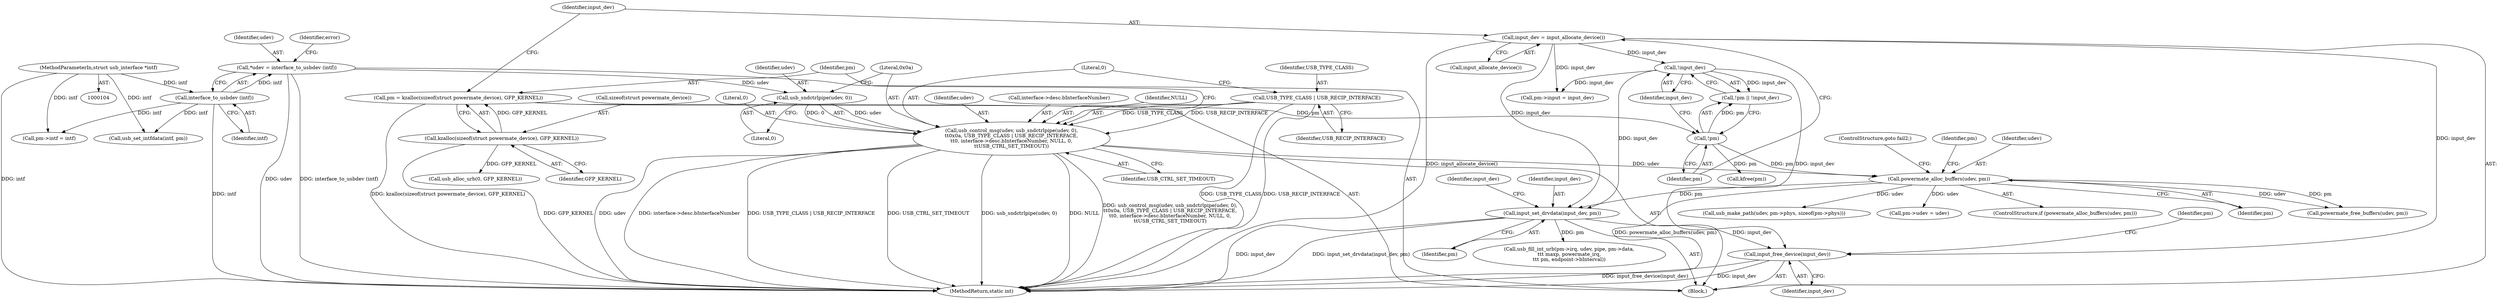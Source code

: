 digraph "0_linux_9c6ba456711687b794dcf285856fc14e2c76074f@API" {
"1000481" [label="(Call,input_free_device(input_dev))"];
"1000181" [label="(Call,input_dev = input_allocate_device())"];
"1000311" [label="(Call,input_set_drvdata(input_dev, pm))"];
"1000188" [label="(Call,!input_dev)"];
"1000192" [label="(Call,powermate_alloc_buffers(udev, pm))"];
"1000157" [label="(Call,usb_control_msg(udev, usb_sndctrlpipe(udev, 0),\n\t\t0x0a, USB_TYPE_CLASS | USB_RECIP_INTERFACE,\n\t\t0, interface->desc.bInterfaceNumber, NULL, 0,\n\t\tUSB_CTRL_SET_TIMEOUT))"];
"1000159" [label="(Call,usb_sndctrlpipe(udev, 0))"];
"1000109" [label="(Call,*udev = interface_to_usbdev (intf))"];
"1000111" [label="(Call,interface_to_usbdev (intf))"];
"1000105" [label="(MethodParameterIn,struct usb_interface *intf)"];
"1000163" [label="(Call,USB_TYPE_CLASS | USB_RECIP_INTERFACE)"];
"1000186" [label="(Call,!pm)"];
"1000175" [label="(Call,pm = kzalloc(sizeof(struct powermate_device), GFP_KERNEL))"];
"1000177" [label="(Call,kzalloc(sizeof(struct powermate_device), GFP_KERNEL))"];
"1000483" [label="(Call,kfree(pm))"];
"1000484" [label="(Identifier,pm)"];
"1000157" [label="(Call,usb_control_msg(udev, usb_sndctrlpipe(udev, 0),\n\t\t0x0a, USB_TYPE_CLASS | USB_RECIP_INTERFACE,\n\t\t0, interface->desc.bInterfaceNumber, NULL, 0,\n\t\tUSB_CTRL_SET_TIMEOUT))"];
"1000175" [label="(Call,pm = kzalloc(sizeof(struct powermate_device), GFP_KERNEL))"];
"1000195" [label="(ControlStructure,goto fail2;)"];
"1000180" [label="(Identifier,GFP_KERNEL)"];
"1000162" [label="(Literal,0x0a)"];
"1000237" [label="(Call,usb_make_path(udev, pm->phys, sizeof(pm->phys)))"];
"1000105" [label="(MethodParameterIn,struct usb_interface *intf)"];
"1000183" [label="(Call,input_allocate_device())"];
"1000200" [label="(Call,usb_alloc_urb(0, GFP_KERNEL))"];
"1000110" [label="(Identifier,udev)"];
"1000316" [label="(Identifier,input_dev)"];
"1000163" [label="(Call,USB_TYPE_CLASS | USB_RECIP_INTERFACE)"];
"1000227" [label="(Call,pm->intf = intf)"];
"1000173" [label="(Literal,0)"];
"1000186" [label="(Call,!pm)"];
"1000386" [label="(Call,usb_fill_int_urb(pm->irq, udev, pipe, pm->data,\n\t\t\t maxp, powermate_irq,\n\t\t\t pm, endpoint->bInterval))"];
"1000312" [label="(Identifier,input_dev)"];
"1000161" [label="(Literal,0)"];
"1000176" [label="(Identifier,pm)"];
"1000456" [label="(Call,usb_set_intfdata(intf, pm))"];
"1000177" [label="(Call,kzalloc(sizeof(struct powermate_device), GFP_KERNEL))"];
"1000192" [label="(Call,powermate_alloc_buffers(udev, pm))"];
"1000164" [label="(Identifier,USB_TYPE_CLASS)"];
"1000311" [label="(Call,input_set_drvdata(input_dev, pm))"];
"1000232" [label="(Call,pm->input = input_dev)"];
"1000174" [label="(Identifier,USB_CTRL_SET_TIMEOUT)"];
"1000160" [label="(Identifier,udev)"];
"1000111" [label="(Call,interface_to_usbdev (intf))"];
"1000185" [label="(Call,!pm || !input_dev)"];
"1000222" [label="(Call,pm->udev = udev)"];
"1000112" [label="(Identifier,intf)"];
"1000198" [label="(Identifier,pm)"];
"1000165" [label="(Identifier,USB_RECIP_INTERFACE)"];
"1000107" [label="(Block,)"];
"1000313" [label="(Identifier,pm)"];
"1000193" [label="(Identifier,udev)"];
"1000187" [label="(Identifier,pm)"];
"1000189" [label="(Identifier,input_dev)"];
"1000178" [label="(Call,sizeof(struct powermate_device))"];
"1000158" [label="(Identifier,udev)"];
"1000167" [label="(Call,interface->desc.bInterfaceNumber)"];
"1000191" [label="(ControlStructure,if (powermate_alloc_buffers(udev, pm)))"];
"1000482" [label="(Identifier,input_dev)"];
"1000487" [label="(MethodReturn,static int)"];
"1000188" [label="(Call,!input_dev)"];
"1000159" [label="(Call,usb_sndctrlpipe(udev, 0))"];
"1000166" [label="(Literal,0)"];
"1000181" [label="(Call,input_dev = input_allocate_device())"];
"1000121" [label="(Identifier,error)"];
"1000477" [label="(Call,powermate_free_buffers(udev, pm))"];
"1000182" [label="(Identifier,input_dev)"];
"1000194" [label="(Identifier,pm)"];
"1000109" [label="(Call,*udev = interface_to_usbdev (intf))"];
"1000481" [label="(Call,input_free_device(input_dev))"];
"1000172" [label="(Identifier,NULL)"];
"1000481" -> "1000107"  [label="AST: "];
"1000481" -> "1000482"  [label="CFG: "];
"1000482" -> "1000481"  [label="AST: "];
"1000484" -> "1000481"  [label="CFG: "];
"1000481" -> "1000487"  [label="DDG: input_free_device(input_dev)"];
"1000481" -> "1000487"  [label="DDG: input_dev"];
"1000181" -> "1000481"  [label="DDG: input_dev"];
"1000311" -> "1000481"  [label="DDG: input_dev"];
"1000188" -> "1000481"  [label="DDG: input_dev"];
"1000181" -> "1000107"  [label="AST: "];
"1000181" -> "1000183"  [label="CFG: "];
"1000182" -> "1000181"  [label="AST: "];
"1000183" -> "1000181"  [label="AST: "];
"1000187" -> "1000181"  [label="CFG: "];
"1000181" -> "1000487"  [label="DDG: input_allocate_device()"];
"1000181" -> "1000188"  [label="DDG: input_dev"];
"1000181" -> "1000232"  [label="DDG: input_dev"];
"1000181" -> "1000311"  [label="DDG: input_dev"];
"1000311" -> "1000107"  [label="AST: "];
"1000311" -> "1000313"  [label="CFG: "];
"1000312" -> "1000311"  [label="AST: "];
"1000313" -> "1000311"  [label="AST: "];
"1000316" -> "1000311"  [label="CFG: "];
"1000311" -> "1000487"  [label="DDG: input_dev"];
"1000311" -> "1000487"  [label="DDG: input_set_drvdata(input_dev, pm)"];
"1000188" -> "1000311"  [label="DDG: input_dev"];
"1000192" -> "1000311"  [label="DDG: pm"];
"1000311" -> "1000386"  [label="DDG: pm"];
"1000188" -> "1000185"  [label="AST: "];
"1000188" -> "1000189"  [label="CFG: "];
"1000189" -> "1000188"  [label="AST: "];
"1000185" -> "1000188"  [label="CFG: "];
"1000188" -> "1000185"  [label="DDG: input_dev"];
"1000188" -> "1000232"  [label="DDG: input_dev"];
"1000192" -> "1000191"  [label="AST: "];
"1000192" -> "1000194"  [label="CFG: "];
"1000193" -> "1000192"  [label="AST: "];
"1000194" -> "1000192"  [label="AST: "];
"1000195" -> "1000192"  [label="CFG: "];
"1000198" -> "1000192"  [label="CFG: "];
"1000192" -> "1000487"  [label="DDG: powermate_alloc_buffers(udev, pm)"];
"1000157" -> "1000192"  [label="DDG: udev"];
"1000186" -> "1000192"  [label="DDG: pm"];
"1000192" -> "1000222"  [label="DDG: udev"];
"1000192" -> "1000237"  [label="DDG: udev"];
"1000192" -> "1000477"  [label="DDG: udev"];
"1000192" -> "1000477"  [label="DDG: pm"];
"1000157" -> "1000107"  [label="AST: "];
"1000157" -> "1000174"  [label="CFG: "];
"1000158" -> "1000157"  [label="AST: "];
"1000159" -> "1000157"  [label="AST: "];
"1000162" -> "1000157"  [label="AST: "];
"1000163" -> "1000157"  [label="AST: "];
"1000166" -> "1000157"  [label="AST: "];
"1000167" -> "1000157"  [label="AST: "];
"1000172" -> "1000157"  [label="AST: "];
"1000173" -> "1000157"  [label="AST: "];
"1000174" -> "1000157"  [label="AST: "];
"1000176" -> "1000157"  [label="CFG: "];
"1000157" -> "1000487"  [label="DDG: usb_sndctrlpipe(udev, 0)"];
"1000157" -> "1000487"  [label="DDG: NULL"];
"1000157" -> "1000487"  [label="DDG: usb_control_msg(udev, usb_sndctrlpipe(udev, 0),\n\t\t0x0a, USB_TYPE_CLASS | USB_RECIP_INTERFACE,\n\t\t0, interface->desc.bInterfaceNumber, NULL, 0,\n\t\tUSB_CTRL_SET_TIMEOUT)"];
"1000157" -> "1000487"  [label="DDG: udev"];
"1000157" -> "1000487"  [label="DDG: interface->desc.bInterfaceNumber"];
"1000157" -> "1000487"  [label="DDG: USB_TYPE_CLASS | USB_RECIP_INTERFACE"];
"1000157" -> "1000487"  [label="DDG: USB_CTRL_SET_TIMEOUT"];
"1000159" -> "1000157"  [label="DDG: udev"];
"1000159" -> "1000157"  [label="DDG: 0"];
"1000163" -> "1000157"  [label="DDG: USB_TYPE_CLASS"];
"1000163" -> "1000157"  [label="DDG: USB_RECIP_INTERFACE"];
"1000159" -> "1000161"  [label="CFG: "];
"1000160" -> "1000159"  [label="AST: "];
"1000161" -> "1000159"  [label="AST: "];
"1000162" -> "1000159"  [label="CFG: "];
"1000109" -> "1000159"  [label="DDG: udev"];
"1000109" -> "1000107"  [label="AST: "];
"1000109" -> "1000111"  [label="CFG: "];
"1000110" -> "1000109"  [label="AST: "];
"1000111" -> "1000109"  [label="AST: "];
"1000121" -> "1000109"  [label="CFG: "];
"1000109" -> "1000487"  [label="DDG: udev"];
"1000109" -> "1000487"  [label="DDG: interface_to_usbdev (intf)"];
"1000111" -> "1000109"  [label="DDG: intf"];
"1000111" -> "1000112"  [label="CFG: "];
"1000112" -> "1000111"  [label="AST: "];
"1000111" -> "1000487"  [label="DDG: intf"];
"1000105" -> "1000111"  [label="DDG: intf"];
"1000111" -> "1000227"  [label="DDG: intf"];
"1000111" -> "1000456"  [label="DDG: intf"];
"1000105" -> "1000104"  [label="AST: "];
"1000105" -> "1000487"  [label="DDG: intf"];
"1000105" -> "1000227"  [label="DDG: intf"];
"1000105" -> "1000456"  [label="DDG: intf"];
"1000163" -> "1000165"  [label="CFG: "];
"1000164" -> "1000163"  [label="AST: "];
"1000165" -> "1000163"  [label="AST: "];
"1000166" -> "1000163"  [label="CFG: "];
"1000163" -> "1000487"  [label="DDG: USB_TYPE_CLASS"];
"1000163" -> "1000487"  [label="DDG: USB_RECIP_INTERFACE"];
"1000186" -> "1000185"  [label="AST: "];
"1000186" -> "1000187"  [label="CFG: "];
"1000187" -> "1000186"  [label="AST: "];
"1000189" -> "1000186"  [label="CFG: "];
"1000185" -> "1000186"  [label="CFG: "];
"1000186" -> "1000185"  [label="DDG: pm"];
"1000175" -> "1000186"  [label="DDG: pm"];
"1000186" -> "1000483"  [label="DDG: pm"];
"1000175" -> "1000107"  [label="AST: "];
"1000175" -> "1000177"  [label="CFG: "];
"1000176" -> "1000175"  [label="AST: "];
"1000177" -> "1000175"  [label="AST: "];
"1000182" -> "1000175"  [label="CFG: "];
"1000175" -> "1000487"  [label="DDG: kzalloc(sizeof(struct powermate_device), GFP_KERNEL)"];
"1000177" -> "1000175"  [label="DDG: GFP_KERNEL"];
"1000177" -> "1000180"  [label="CFG: "];
"1000178" -> "1000177"  [label="AST: "];
"1000180" -> "1000177"  [label="AST: "];
"1000177" -> "1000487"  [label="DDG: GFP_KERNEL"];
"1000177" -> "1000200"  [label="DDG: GFP_KERNEL"];
}
